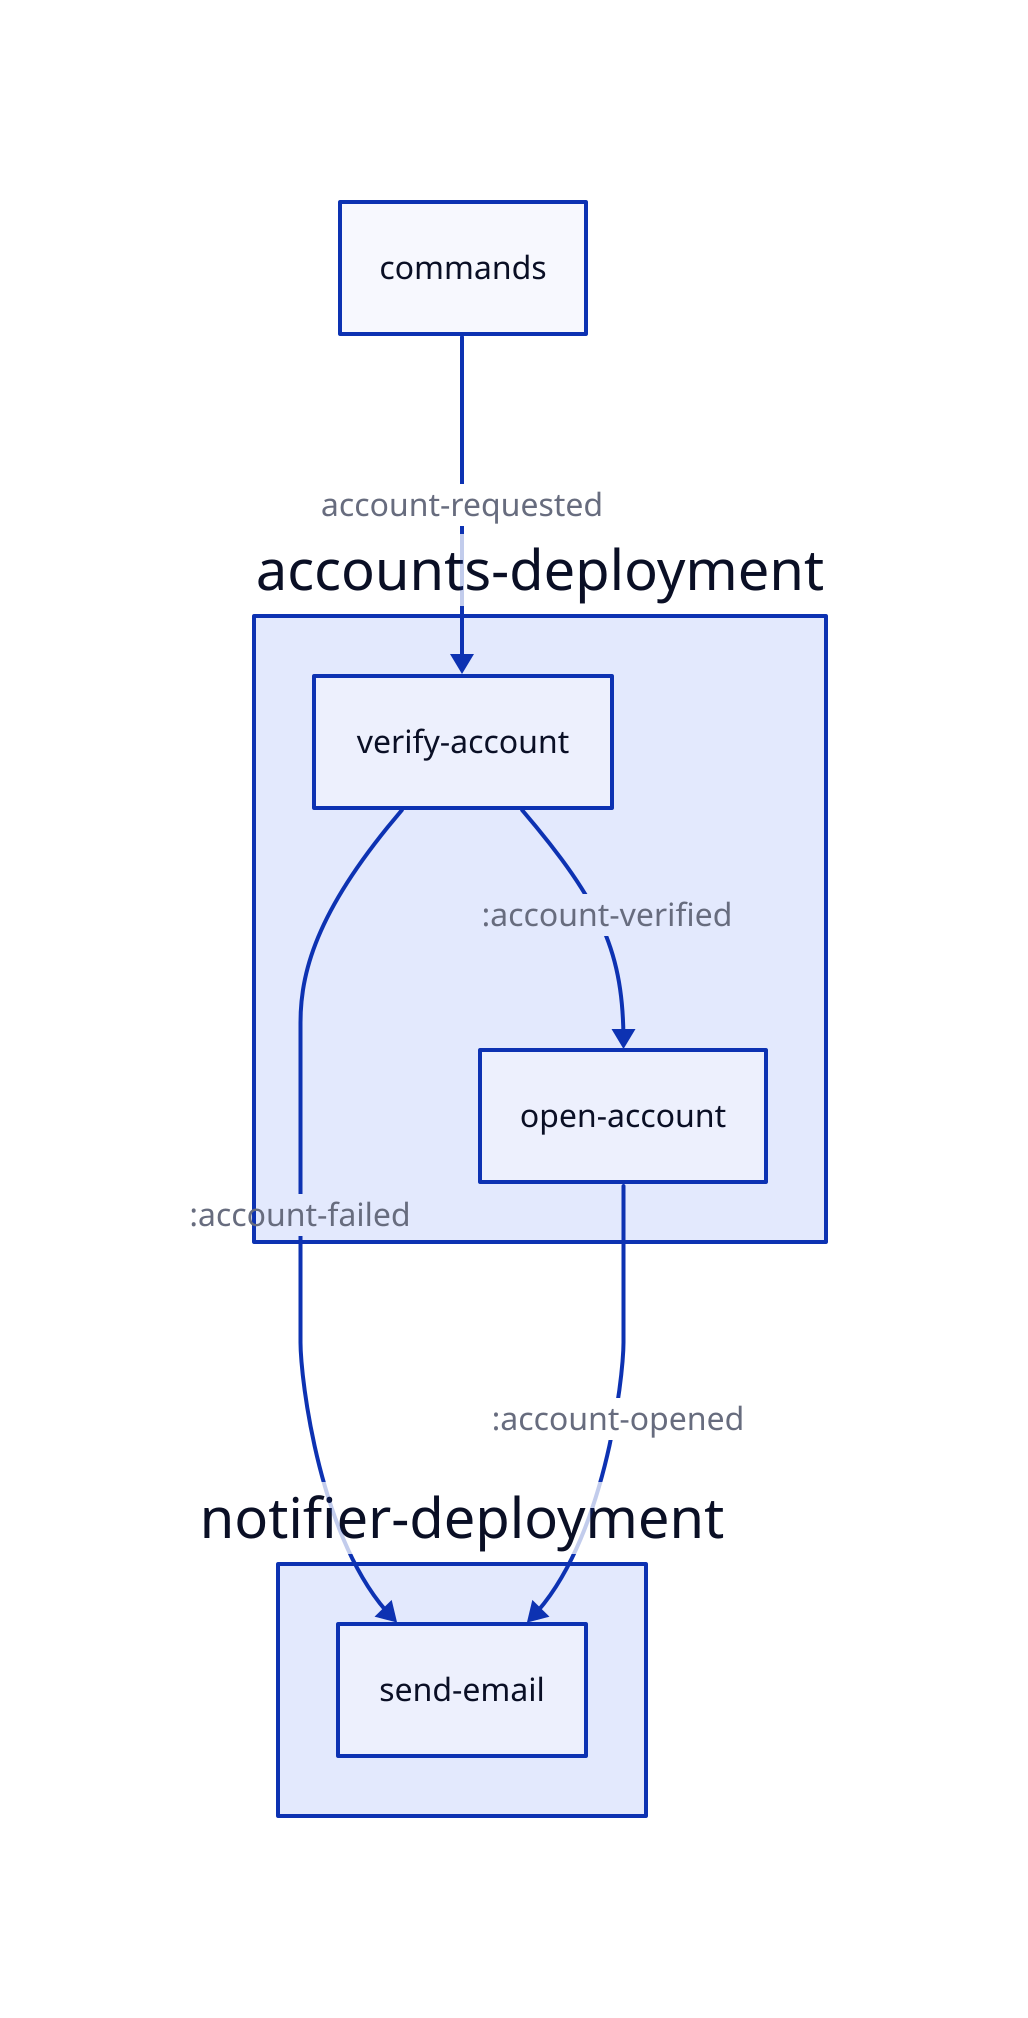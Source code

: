 accounts-deployment: {
  open-account
  verify-account
}
notifier-deployment: {
  send-email
}

accounts-deployment.verify-account -> accounts-deployment.open-account: :account-verified
accounts-deployment.verify-account -> notifier-deployment.send-email: :account-failed
accounts-deployment.open-account -> notifier-deployment.send-email: :account-opened
commands

commands -> accounts-deployment.verify-account: account-requested
